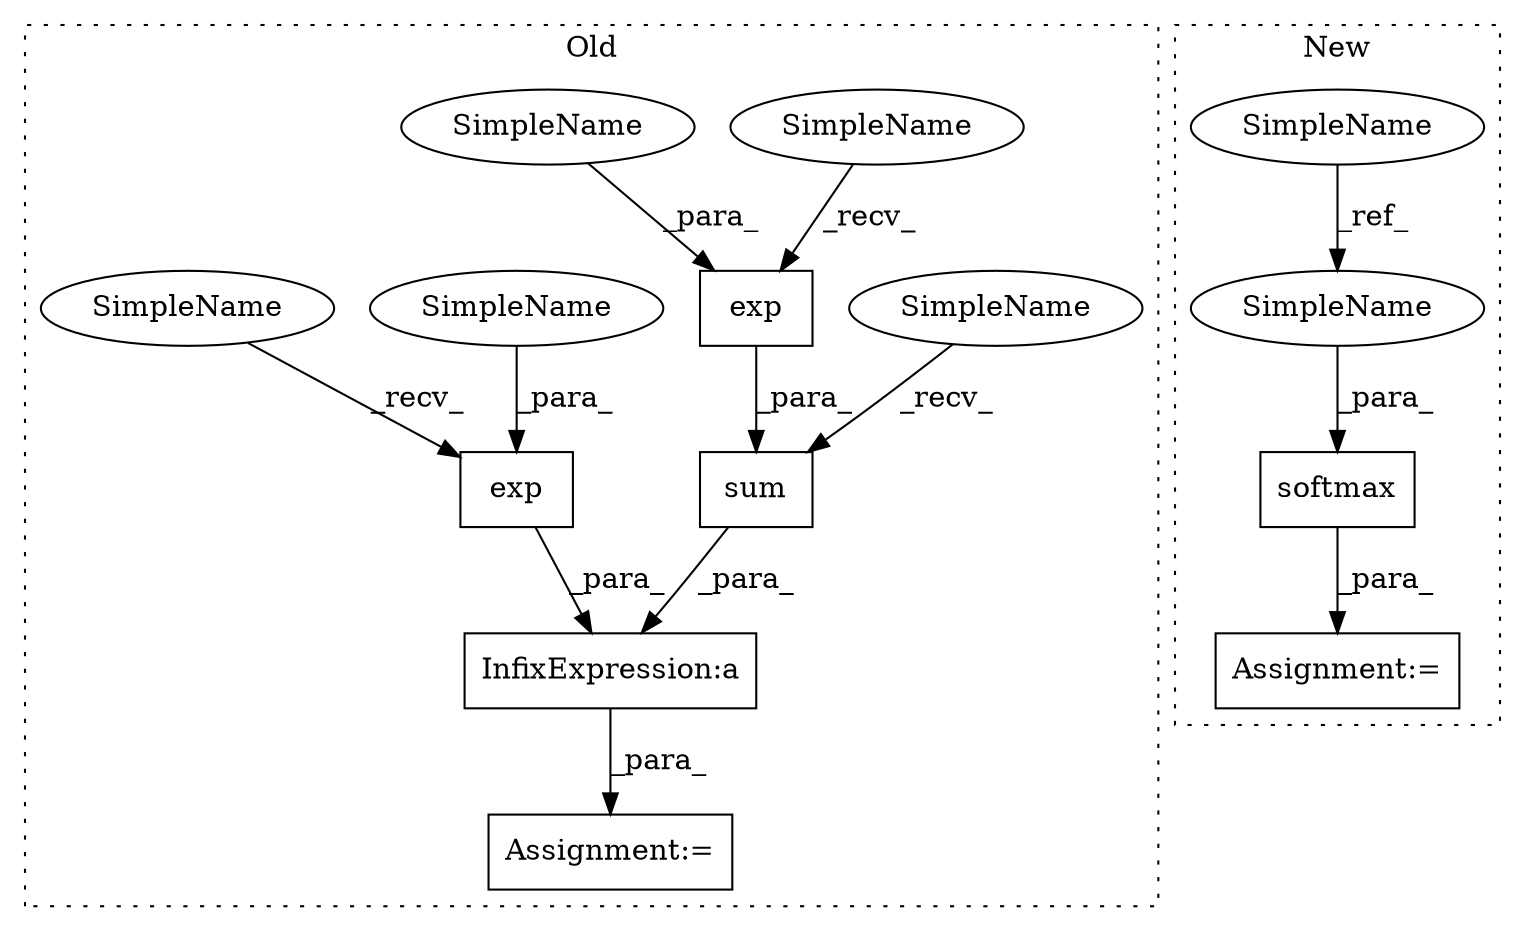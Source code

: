 digraph G {
subgraph cluster0 {
1 [label="sum" a="32" s="4573,4594" l="4,1" shape="box"];
4 [label="Assignment:=" a="7" s="4545" l="1" shape="box"];
5 [label="InfixExpression:a" a="27" s="4564" l="3" shape="box"];
6 [label="exp" a="32" s="4583,4593" l="4,1" shape="box"];
8 [label="exp" a="32" s="4553,4563" l="4,1" shape="box"];
9 [label="SimpleName" a="42" s="4577" l="5" shape="ellipse"];
10 [label="SimpleName" a="42" s="4567" l="5" shape="ellipse"];
11 [label="SimpleName" a="42" s="4547" l="5" shape="ellipse"];
13 [label="SimpleName" a="42" s="4587" l="6" shape="ellipse"];
14 [label="SimpleName" a="42" s="4557" l="6" shape="ellipse"];
label = "Old";
style="dotted";
}
subgraph cluster1 {
2 [label="softmax" a="32" s="4751,4765" l="8,1" shape="box"];
3 [label="Assignment:=" a="7" s="4750" l="1" shape="box"];
7 [label="SimpleName" a="42" s="4299" l="6" shape="ellipse"];
12 [label="SimpleName" a="42" s="4759" l="6" shape="ellipse"];
label = "New";
style="dotted";
}
1 -> 5 [label="_para_"];
2 -> 3 [label="_para_"];
5 -> 4 [label="_para_"];
6 -> 1 [label="_para_"];
7 -> 12 [label="_ref_"];
8 -> 5 [label="_para_"];
9 -> 6 [label="_recv_"];
10 -> 1 [label="_recv_"];
11 -> 8 [label="_recv_"];
12 -> 2 [label="_para_"];
13 -> 6 [label="_para_"];
14 -> 8 [label="_para_"];
}